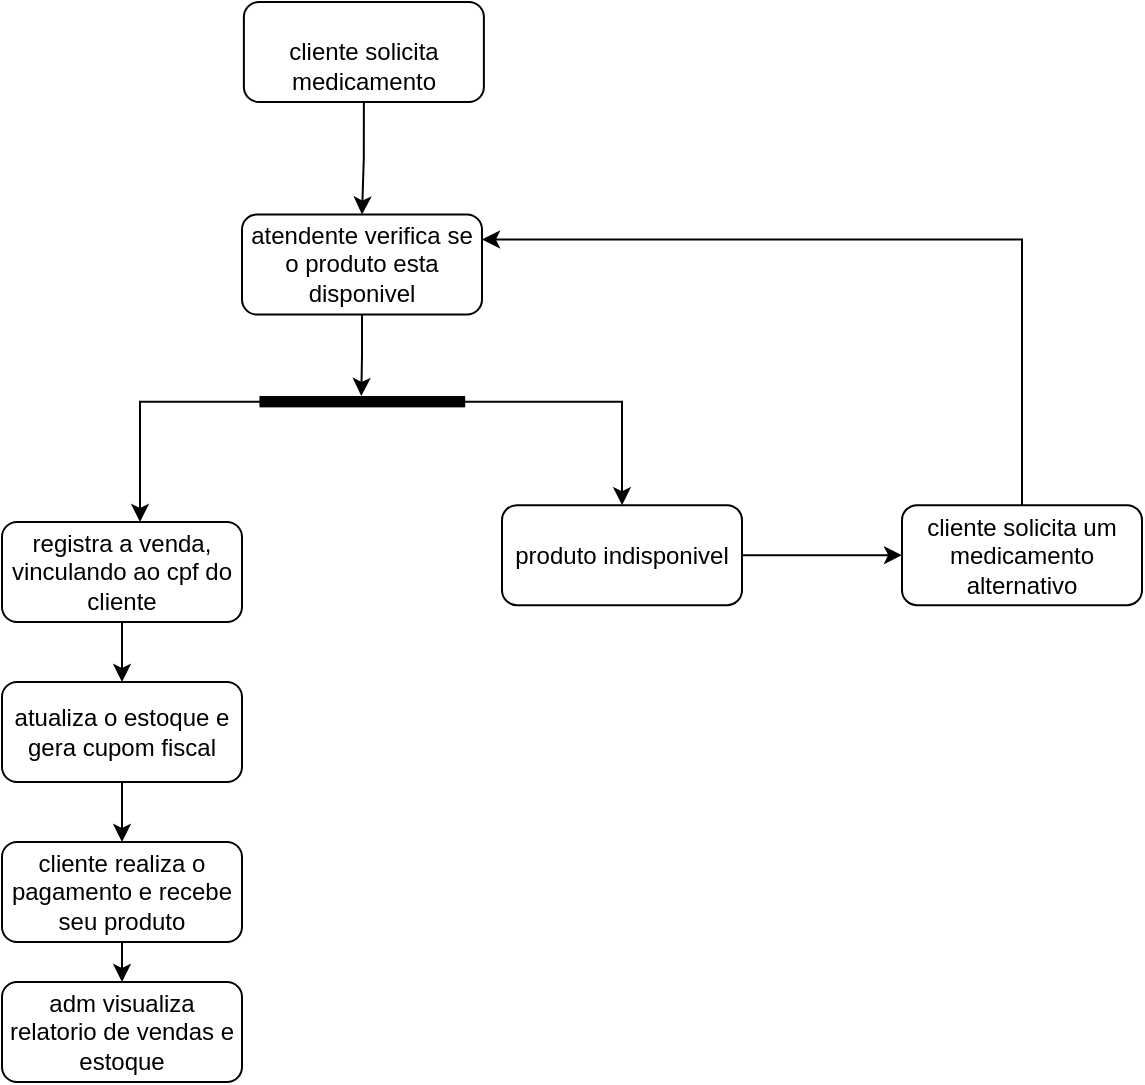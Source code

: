 <mxfile version="26.1.1">
  <diagram id="C5RBs43oDa-KdzZeNtuy" name="Page-1">
    <mxGraphModel dx="912" dy="557" grid="1" gridSize="10" guides="1" tooltips="1" connect="1" arrows="1" fold="1" page="1" pageScale="1" pageWidth="827" pageHeight="1169" math="0" shadow="0">
      <root>
        <mxCell id="WIyWlLk6GJQsqaUBKTNV-0" />
        <mxCell id="WIyWlLk6GJQsqaUBKTNV-1" parent="WIyWlLk6GJQsqaUBKTNV-0" />
        <mxCell id="h4Z50g2m5Y4OmAXRAVbz-4" style="edgeStyle=orthogonalEdgeStyle;rounded=0;orthogonalLoop=1;jettySize=auto;html=1;exitX=0.5;exitY=1;exitDx=0;exitDy=0;entryX=0.5;entryY=0;entryDx=0;entryDy=0;" edge="1" parent="WIyWlLk6GJQsqaUBKTNV-1" source="WIyWlLk6GJQsqaUBKTNV-3" target="h4Z50g2m5Y4OmAXRAVbz-3">
          <mxGeometry relative="1" as="geometry" />
        </mxCell>
        <mxCell id="WIyWlLk6GJQsqaUBKTNV-3" value="&lt;br&gt;&lt;div&gt;cliente solicita medicamento&lt;/div&gt;" style="rounded=1;whiteSpace=wrap;html=1;fontSize=12;glass=0;strokeWidth=1;shadow=0;" parent="WIyWlLk6GJQsqaUBKTNV-1" vertex="1">
          <mxGeometry x="330.94" y="20" width="120" height="50" as="geometry" />
        </mxCell>
        <mxCell id="h4Z50g2m5Y4OmAXRAVbz-14" style="edgeStyle=orthogonalEdgeStyle;rounded=0;orthogonalLoop=1;jettySize=auto;html=1;entryX=0.5;entryY=0;entryDx=0;entryDy=0;" edge="1" parent="WIyWlLk6GJQsqaUBKTNV-1" source="h4Z50g2m5Y4OmAXRAVbz-1" target="h4Z50g2m5Y4OmAXRAVbz-13">
          <mxGeometry relative="1" as="geometry" />
        </mxCell>
        <mxCell id="h4Z50g2m5Y4OmAXRAVbz-1" value="" style="html=1;points=[];perimeter=orthogonalPerimeter;fillColor=strokeColor;rotation=-90;" vertex="1" parent="WIyWlLk6GJQsqaUBKTNV-1">
          <mxGeometry x="387.82" y="168.91" width="4.69" height="101.87" as="geometry" />
        </mxCell>
        <mxCell id="h4Z50g2m5Y4OmAXRAVbz-3" value="atendente verifica se o produto esta disponivel" style="rounded=1;whiteSpace=wrap;html=1;fontSize=12;glass=0;strokeWidth=1;shadow=0;" vertex="1" parent="WIyWlLk6GJQsqaUBKTNV-1">
          <mxGeometry x="330" y="126.25" width="120" height="50" as="geometry" />
        </mxCell>
        <mxCell id="h4Z50g2m5Y4OmAXRAVbz-10" style="edgeStyle=orthogonalEdgeStyle;rounded=0;orthogonalLoop=1;jettySize=auto;html=1;exitX=0.5;exitY=1;exitDx=0;exitDy=0;entryX=0.5;entryY=0;entryDx=0;entryDy=0;" edge="1" parent="WIyWlLk6GJQsqaUBKTNV-1" source="h4Z50g2m5Y4OmAXRAVbz-6" target="h4Z50g2m5Y4OmAXRAVbz-9">
          <mxGeometry relative="1" as="geometry" />
        </mxCell>
        <mxCell id="h4Z50g2m5Y4OmAXRAVbz-6" value="registra a venda, vinculando ao cpf do cliente" style="rounded=1;whiteSpace=wrap;html=1;fontSize=12;glass=0;strokeWidth=1;shadow=0;" vertex="1" parent="WIyWlLk6GJQsqaUBKTNV-1">
          <mxGeometry x="210" y="280" width="120" height="50" as="geometry" />
        </mxCell>
        <mxCell id="h4Z50g2m5Y4OmAXRAVbz-7" style="edgeStyle=orthogonalEdgeStyle;rounded=0;orthogonalLoop=1;jettySize=auto;html=1;entryX=0.575;entryY=0;entryDx=0;entryDy=0;entryPerimeter=0;" edge="1" parent="WIyWlLk6GJQsqaUBKTNV-1" source="h4Z50g2m5Y4OmAXRAVbz-1" target="h4Z50g2m5Y4OmAXRAVbz-6">
          <mxGeometry relative="1" as="geometry" />
        </mxCell>
        <mxCell id="h4Z50g2m5Y4OmAXRAVbz-8" style="edgeStyle=orthogonalEdgeStyle;rounded=0;orthogonalLoop=1;jettySize=auto;html=1;exitX=0.5;exitY=1;exitDx=0;exitDy=0;entryX=1.108;entryY=0.495;entryDx=0;entryDy=0;entryPerimeter=0;" edge="1" parent="WIyWlLk6GJQsqaUBKTNV-1" source="h4Z50g2m5Y4OmAXRAVbz-3" target="h4Z50g2m5Y4OmAXRAVbz-1">
          <mxGeometry relative="1" as="geometry" />
        </mxCell>
        <mxCell id="h4Z50g2m5Y4OmAXRAVbz-12" style="edgeStyle=orthogonalEdgeStyle;rounded=0;orthogonalLoop=1;jettySize=auto;html=1;exitX=0.5;exitY=1;exitDx=0;exitDy=0;entryX=0.5;entryY=0;entryDx=0;entryDy=0;" edge="1" parent="WIyWlLk6GJQsqaUBKTNV-1" source="h4Z50g2m5Y4OmAXRAVbz-9" target="h4Z50g2m5Y4OmAXRAVbz-11">
          <mxGeometry relative="1" as="geometry" />
        </mxCell>
        <mxCell id="h4Z50g2m5Y4OmAXRAVbz-9" value="atualiza o estoque e gera cupom fiscal" style="rounded=1;whiteSpace=wrap;html=1;fontSize=12;glass=0;strokeWidth=1;shadow=0;" vertex="1" parent="WIyWlLk6GJQsqaUBKTNV-1">
          <mxGeometry x="210" y="360" width="120" height="50" as="geometry" />
        </mxCell>
        <mxCell id="h4Z50g2m5Y4OmAXRAVbz-19" style="edgeStyle=orthogonalEdgeStyle;rounded=0;orthogonalLoop=1;jettySize=auto;html=1;exitX=0.5;exitY=1;exitDx=0;exitDy=0;entryX=0.5;entryY=0;entryDx=0;entryDy=0;" edge="1" parent="WIyWlLk6GJQsqaUBKTNV-1" source="h4Z50g2m5Y4OmAXRAVbz-11" target="h4Z50g2m5Y4OmAXRAVbz-18">
          <mxGeometry relative="1" as="geometry" />
        </mxCell>
        <mxCell id="h4Z50g2m5Y4OmAXRAVbz-11" value="cliente realiza o pagamento e recebe seu produto" style="rounded=1;whiteSpace=wrap;html=1;fontSize=12;glass=0;strokeWidth=1;shadow=0;" vertex="1" parent="WIyWlLk6GJQsqaUBKTNV-1">
          <mxGeometry x="210" y="440" width="120" height="50" as="geometry" />
        </mxCell>
        <mxCell id="h4Z50g2m5Y4OmAXRAVbz-21" style="edgeStyle=orthogonalEdgeStyle;rounded=0;orthogonalLoop=1;jettySize=auto;html=1;entryX=0;entryY=0.5;entryDx=0;entryDy=0;" edge="1" parent="WIyWlLk6GJQsqaUBKTNV-1" source="h4Z50g2m5Y4OmAXRAVbz-13" target="h4Z50g2m5Y4OmAXRAVbz-16">
          <mxGeometry relative="1" as="geometry" />
        </mxCell>
        <mxCell id="h4Z50g2m5Y4OmAXRAVbz-13" value="produto indisponivel" style="rounded=1;whiteSpace=wrap;html=1;fontSize=12;glass=0;strokeWidth=1;shadow=0;" vertex="1" parent="WIyWlLk6GJQsqaUBKTNV-1">
          <mxGeometry x="460" y="271.57" width="120" height="50" as="geometry" />
        </mxCell>
        <mxCell id="h4Z50g2m5Y4OmAXRAVbz-22" style="edgeStyle=orthogonalEdgeStyle;rounded=0;orthogonalLoop=1;jettySize=auto;html=1;exitX=0.5;exitY=0;exitDx=0;exitDy=0;entryX=1;entryY=0.25;entryDx=0;entryDy=0;" edge="1" parent="WIyWlLk6GJQsqaUBKTNV-1" source="h4Z50g2m5Y4OmAXRAVbz-16" target="h4Z50g2m5Y4OmAXRAVbz-3">
          <mxGeometry relative="1" as="geometry" />
        </mxCell>
        <mxCell id="h4Z50g2m5Y4OmAXRAVbz-16" value="cliente solicita um medicamento alternativo" style="rounded=1;whiteSpace=wrap;html=1;fontSize=12;glass=0;strokeWidth=1;shadow=0;" vertex="1" parent="WIyWlLk6GJQsqaUBKTNV-1">
          <mxGeometry x="660" y="271.57" width="120" height="50" as="geometry" />
        </mxCell>
        <mxCell id="h4Z50g2m5Y4OmAXRAVbz-18" value="adm visualiza relatorio de vendas e estoque" style="rounded=1;whiteSpace=wrap;html=1;fontSize=12;glass=0;strokeWidth=1;shadow=0;" vertex="1" parent="WIyWlLk6GJQsqaUBKTNV-1">
          <mxGeometry x="210" y="510" width="120" height="50" as="geometry" />
        </mxCell>
      </root>
    </mxGraphModel>
  </diagram>
</mxfile>
